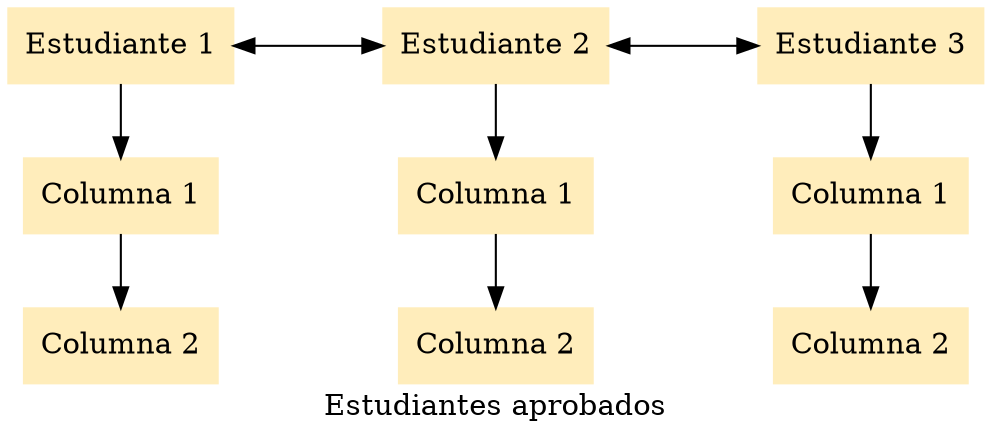 digraph {
    node [color="#FFEDBB", shape=box style=filled]
    label="Estudiantes aprobados"
    nodesep=1


    // Primer subgrafo (fila)
    subgraph row1 {
        rankdir=LR
        Estudiante1[label="Estudiante 1"]
        C11[label="Columna 1"]
        C22[label="Columna 2"]
        Estudiante1 -> C11 -> C22
    }

    // Segundo subgrafo (fila)
    subgraph row2 {
        rankdir=LR
        Estudiante2[label="Estudiante 2"]
        C1[label="Columna 1"]
        C2[label="Columna 2"]
        Estudiante2 -> C1 -> C2
    }
    
     subgraph row3 {
        rankdir=LR
        Estudiante3[label="Estudiante 3"]
        C13[label="Columna 1"]
        C23[label="Columna 2"]
        Estudiante3 -> C13 -> C23
    }

    // Conexión vertical entre las filas
    {rankdir=TB; Estudiante1 -> Estudiante2 -> Estudiante3[constraint=false] [dir=both]}
}